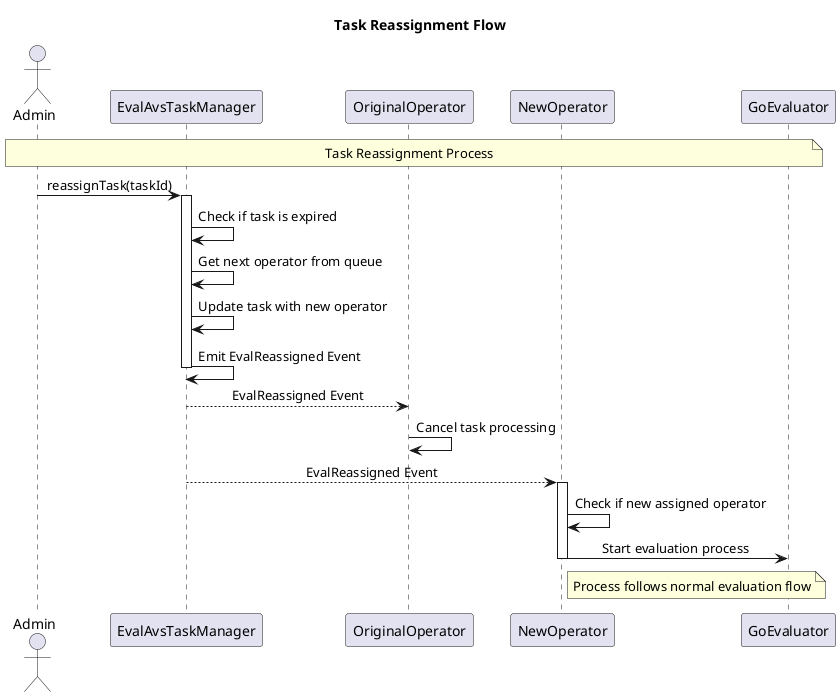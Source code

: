 @startuml
skinparam sequenceMessageAlign center
skinparam backgroundColor white
skinparam handwritten false

title Task Reassignment Flow

actor Admin
participant "EvalAvsTaskManager" as TaskManager
participant "OriginalOperator" as OriginalOperator
participant "NewOperator" as NewOperator
participant "GoEvaluator" as GoEvaluator

note over Admin, GoEvaluator: Task Reassignment Process

Admin -> TaskManager: reassignTask(taskId)
activate TaskManager
TaskManager -> TaskManager: Check if task is expired
TaskManager -> TaskManager: Get next operator from queue
TaskManager -> TaskManager: Update task with new operator
TaskManager -> TaskManager: Emit EvalReassigned Event
deactivate TaskManager

TaskManager --> OriginalOperator: EvalReassigned Event
OriginalOperator -> OriginalOperator: Cancel task processing

TaskManager --> NewOperator: EvalReassigned Event
activate NewOperator
NewOperator -> NewOperator: Check if new assigned operator
NewOperator -> GoEvaluator: Start evaluation process
note right of NewOperator: Process follows normal evaluation flow
deactivate NewOperator
@enduml